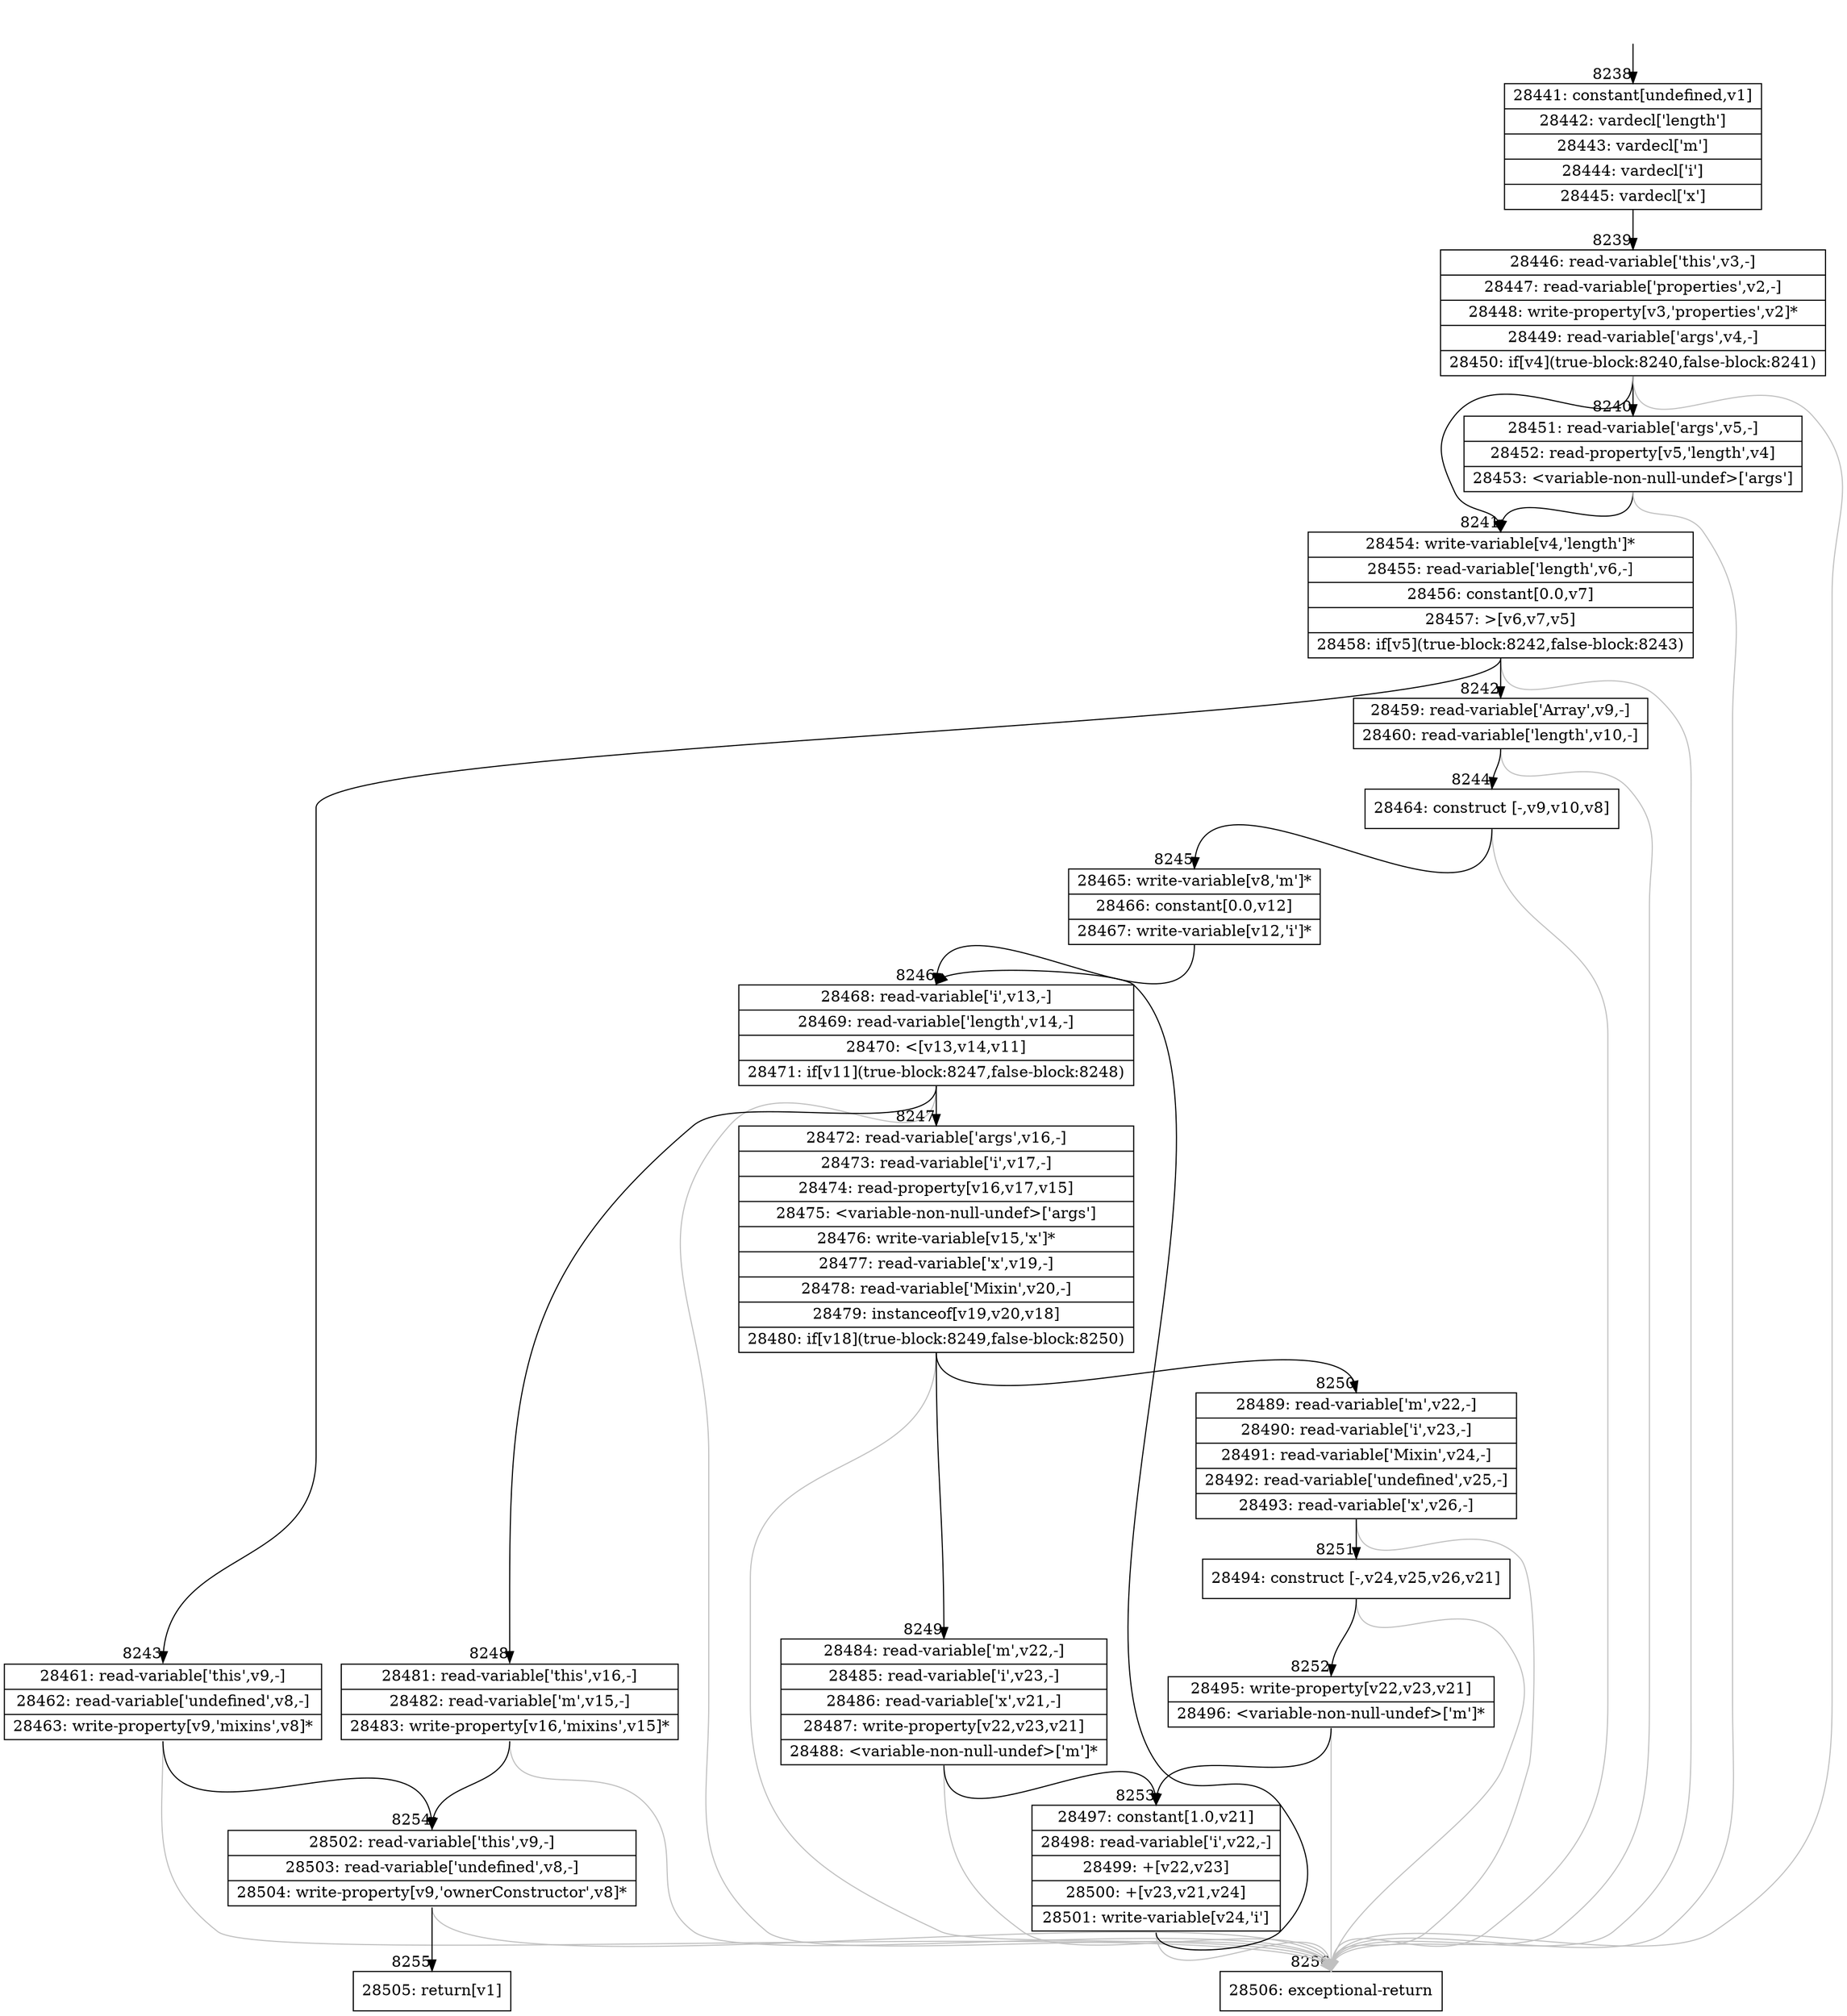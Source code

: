 digraph {
rankdir="TD"
BB_entry689[shape=none,label=""];
BB_entry689 -> BB8238 [tailport=s, headport=n, headlabel="    8238"]
BB8238 [shape=record label="{28441: constant[undefined,v1]|28442: vardecl['length']|28443: vardecl['m']|28444: vardecl['i']|28445: vardecl['x']}" ] 
BB8238 -> BB8239 [tailport=s, headport=n, headlabel="      8239"]
BB8239 [shape=record label="{28446: read-variable['this',v3,-]|28447: read-variable['properties',v2,-]|28448: write-property[v3,'properties',v2]*|28449: read-variable['args',v4,-]|28450: if[v4](true-block:8240,false-block:8241)}" ] 
BB8239 -> BB8241 [tailport=s, headport=n, headlabel="      8241"]
BB8239 -> BB8240 [tailport=s, headport=n, headlabel="      8240"]
BB8239 -> BB8256 [tailport=s, headport=n, color=gray, headlabel="      8256"]
BB8240 [shape=record label="{28451: read-variable['args',v5,-]|28452: read-property[v5,'length',v4]|28453: \<variable-non-null-undef\>['args']}" ] 
BB8240 -> BB8241 [tailport=s, headport=n]
BB8240 -> BB8256 [tailport=s, headport=n, color=gray]
BB8241 [shape=record label="{28454: write-variable[v4,'length']*|28455: read-variable['length',v6,-]|28456: constant[0.0,v7]|28457: \>[v6,v7,v5]|28458: if[v5](true-block:8242,false-block:8243)}" ] 
BB8241 -> BB8242 [tailport=s, headport=n, headlabel="      8242"]
BB8241 -> BB8243 [tailport=s, headport=n, headlabel="      8243"]
BB8241 -> BB8256 [tailport=s, headport=n, color=gray]
BB8242 [shape=record label="{28459: read-variable['Array',v9,-]|28460: read-variable['length',v10,-]}" ] 
BB8242 -> BB8244 [tailport=s, headport=n, headlabel="      8244"]
BB8242 -> BB8256 [tailport=s, headport=n, color=gray]
BB8243 [shape=record label="{28461: read-variable['this',v9,-]|28462: read-variable['undefined',v8,-]|28463: write-property[v9,'mixins',v8]*}" ] 
BB8243 -> BB8254 [tailport=s, headport=n, headlabel="      8254"]
BB8243 -> BB8256 [tailport=s, headport=n, color=gray]
BB8244 [shape=record label="{28464: construct [-,v9,v10,v8]}" ] 
BB8244 -> BB8245 [tailport=s, headport=n, headlabel="      8245"]
BB8244 -> BB8256 [tailport=s, headport=n, color=gray]
BB8245 [shape=record label="{28465: write-variable[v8,'m']*|28466: constant[0.0,v12]|28467: write-variable[v12,'i']*}" ] 
BB8245 -> BB8246 [tailport=s, headport=n, headlabel="      8246"]
BB8246 [shape=record label="{28468: read-variable['i',v13,-]|28469: read-variable['length',v14,-]|28470: \<[v13,v14,v11]|28471: if[v11](true-block:8247,false-block:8248)}" ] 
BB8246 -> BB8247 [tailport=s, headport=n, headlabel="      8247"]
BB8246 -> BB8248 [tailport=s, headport=n, headlabel="      8248"]
BB8246 -> BB8256 [tailport=s, headport=n, color=gray]
BB8247 [shape=record label="{28472: read-variable['args',v16,-]|28473: read-variable['i',v17,-]|28474: read-property[v16,v17,v15]|28475: \<variable-non-null-undef\>['args']|28476: write-variable[v15,'x']*|28477: read-variable['x',v19,-]|28478: read-variable['Mixin',v20,-]|28479: instanceof[v19,v20,v18]|28480: if[v18](true-block:8249,false-block:8250)}" ] 
BB8247 -> BB8249 [tailport=s, headport=n, headlabel="      8249"]
BB8247 -> BB8250 [tailport=s, headport=n, headlabel="      8250"]
BB8247 -> BB8256 [tailport=s, headport=n, color=gray]
BB8248 [shape=record label="{28481: read-variable['this',v16,-]|28482: read-variable['m',v15,-]|28483: write-property[v16,'mixins',v15]*}" ] 
BB8248 -> BB8254 [tailport=s, headport=n]
BB8248 -> BB8256 [tailport=s, headport=n, color=gray]
BB8249 [shape=record label="{28484: read-variable['m',v22,-]|28485: read-variable['i',v23,-]|28486: read-variable['x',v21,-]|28487: write-property[v22,v23,v21]|28488: \<variable-non-null-undef\>['m']*}" ] 
BB8249 -> BB8253 [tailport=s, headport=n, headlabel="      8253"]
BB8249 -> BB8256 [tailport=s, headport=n, color=gray]
BB8250 [shape=record label="{28489: read-variable['m',v22,-]|28490: read-variable['i',v23,-]|28491: read-variable['Mixin',v24,-]|28492: read-variable['undefined',v25,-]|28493: read-variable['x',v26,-]}" ] 
BB8250 -> BB8251 [tailport=s, headport=n, headlabel="      8251"]
BB8250 -> BB8256 [tailport=s, headport=n, color=gray]
BB8251 [shape=record label="{28494: construct [-,v24,v25,v26,v21]}" ] 
BB8251 -> BB8252 [tailport=s, headport=n, headlabel="      8252"]
BB8251 -> BB8256 [tailport=s, headport=n, color=gray]
BB8252 [shape=record label="{28495: write-property[v22,v23,v21]|28496: \<variable-non-null-undef\>['m']*}" ] 
BB8252 -> BB8253 [tailport=s, headport=n]
BB8252 -> BB8256 [tailport=s, headport=n, color=gray]
BB8253 [shape=record label="{28497: constant[1.0,v21]|28498: read-variable['i',v22,-]|28499: +[v22,v23]|28500: +[v23,v21,v24]|28501: write-variable[v24,'i']}" ] 
BB8253 -> BB8246 [tailport=s, headport=n]
BB8253 -> BB8256 [tailport=s, headport=n, color=gray]
BB8254 [shape=record label="{28502: read-variable['this',v9,-]|28503: read-variable['undefined',v8,-]|28504: write-property[v9,'ownerConstructor',v8]*}" ] 
BB8254 -> BB8255 [tailport=s, headport=n, headlabel="      8255"]
BB8254 -> BB8256 [tailport=s, headport=n, color=gray]
BB8255 [shape=record label="{28505: return[v1]}" ] 
BB8256 [shape=record label="{28506: exceptional-return}" ] 
//#$~ 14970
}
